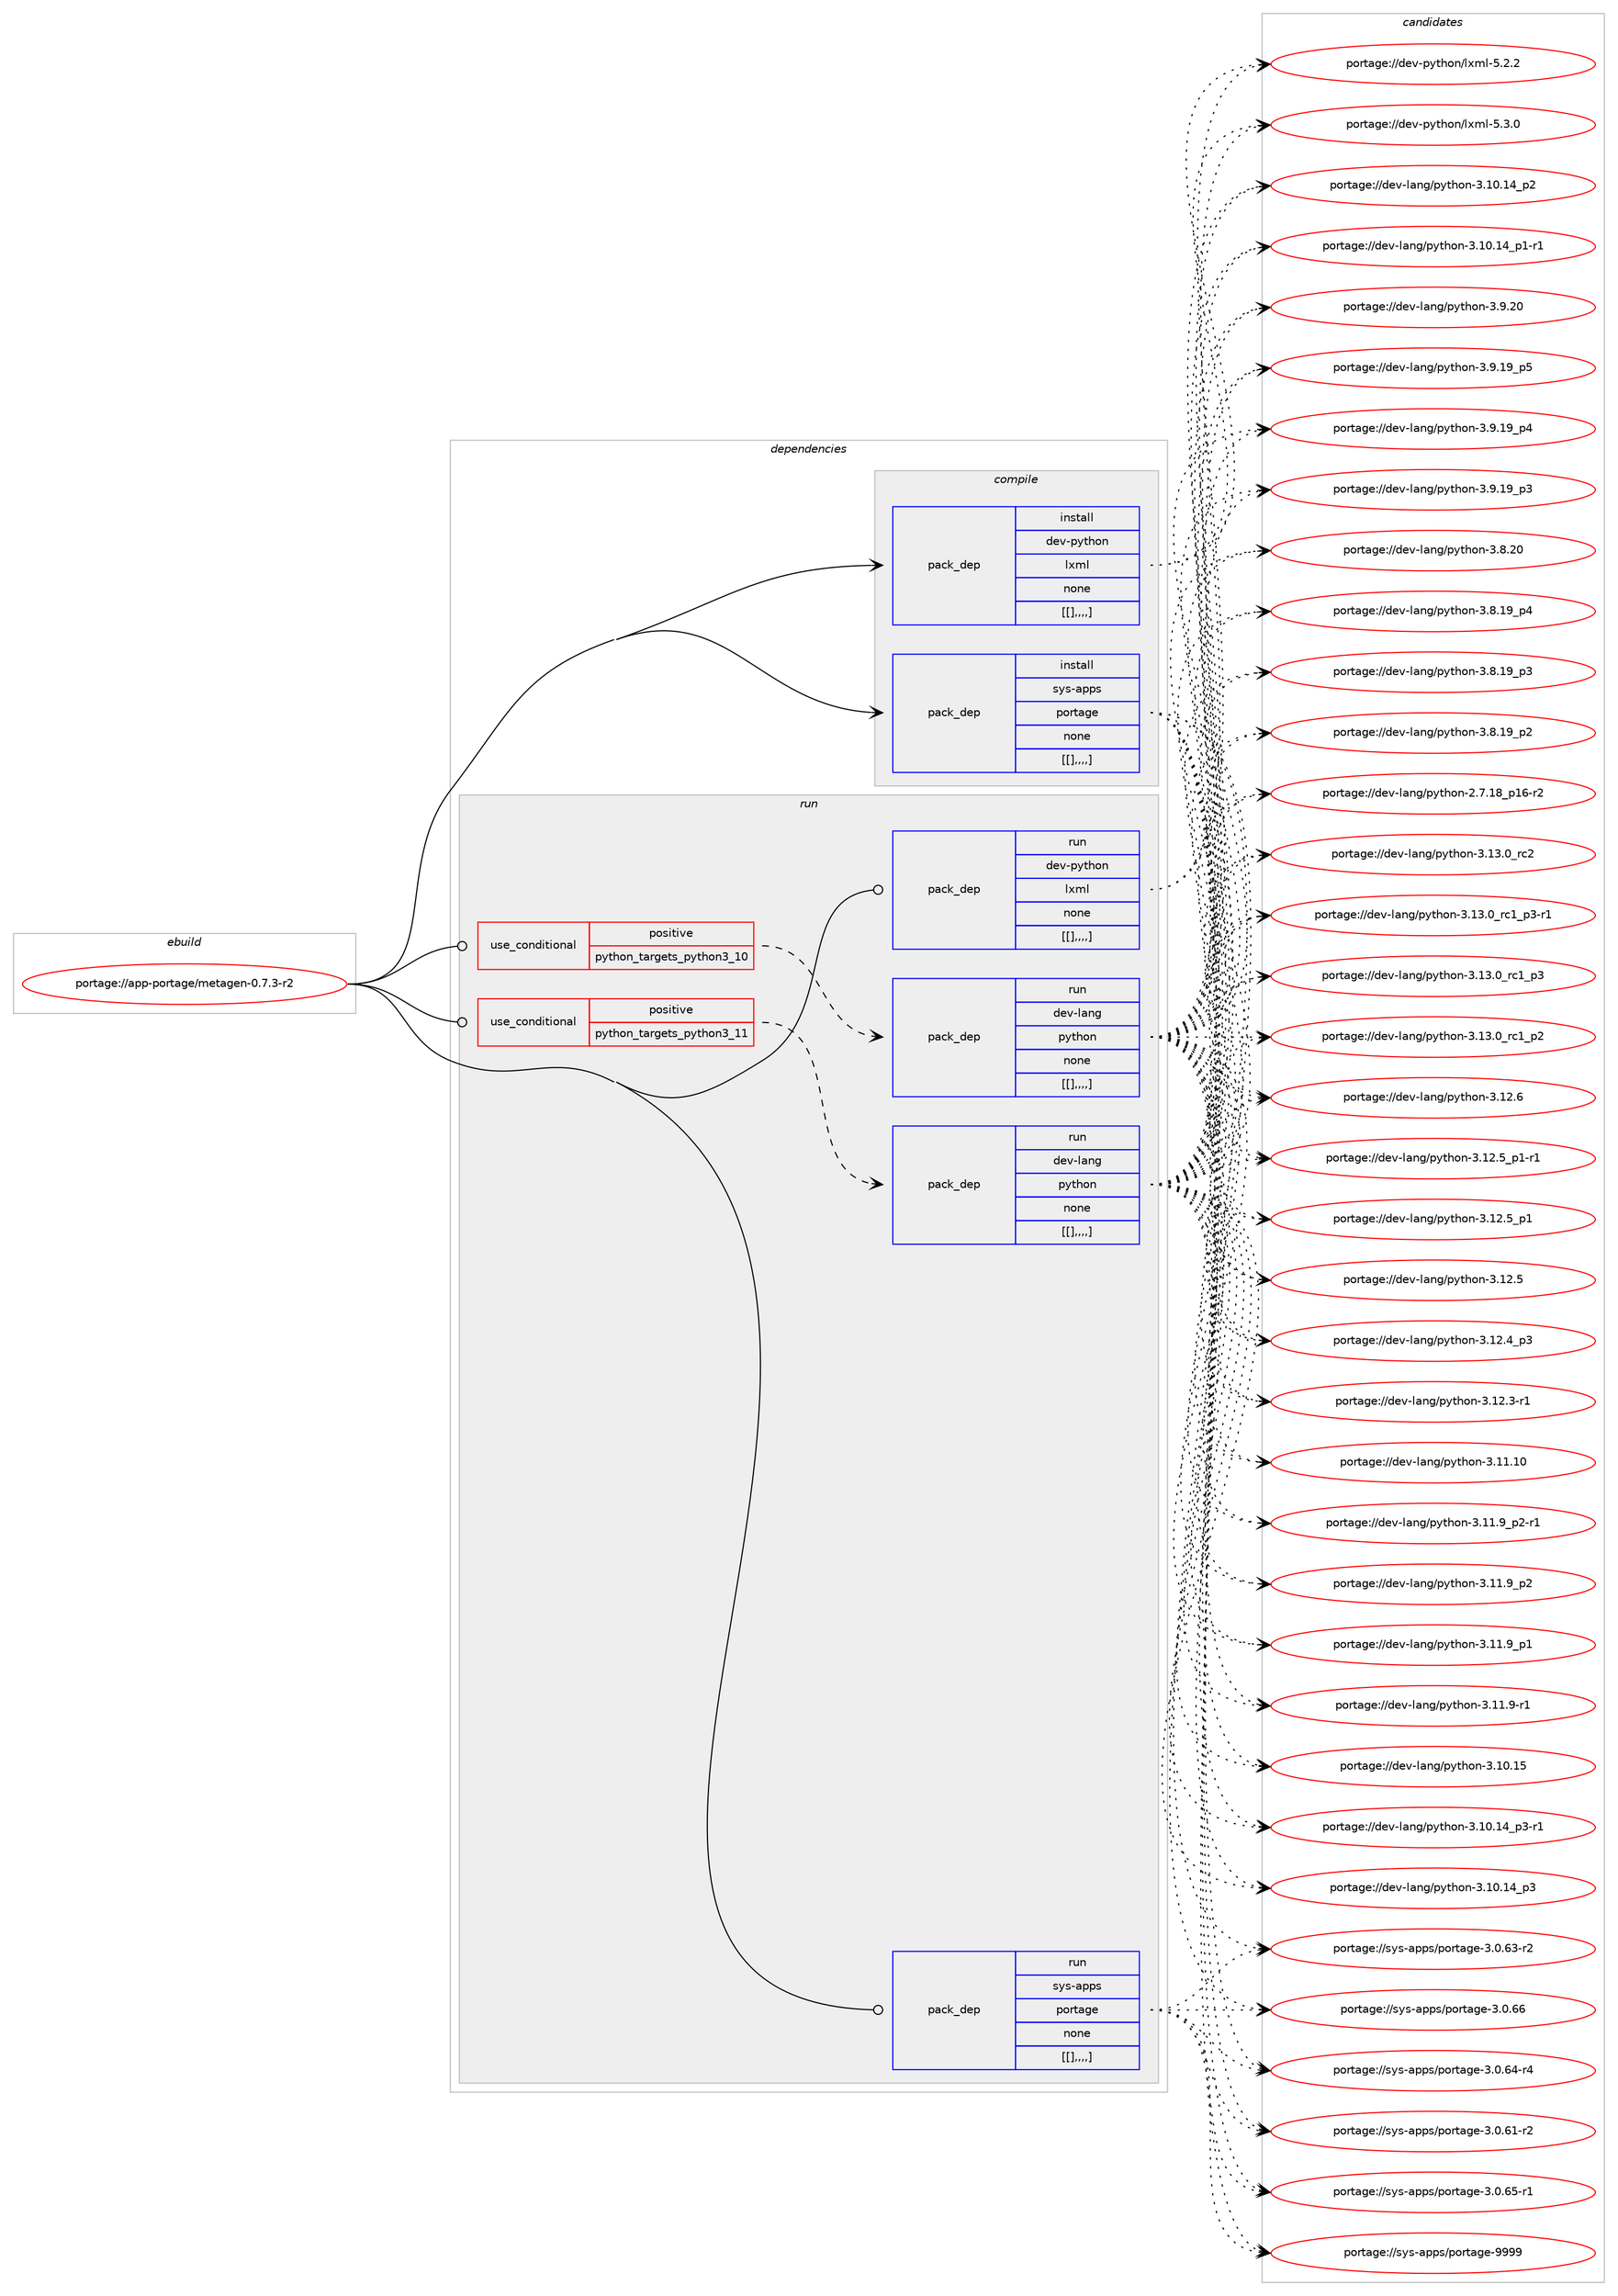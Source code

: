 digraph prolog {

# *************
# Graph options
# *************

newrank=true;
concentrate=true;
compound=true;
graph [rankdir=LR,fontname=Helvetica,fontsize=10,ranksep=1.5];#, ranksep=2.5, nodesep=0.2];
edge  [arrowhead=vee];
node  [fontname=Helvetica,fontsize=10];

# **********
# The ebuild
# **********

subgraph cluster_leftcol {
color=gray;
label=<<i>ebuild</i>>;
id [label="portage://app-portage/metagen-0.7.3-r2", color=red, width=4, href="../app-portage/metagen-0.7.3-r2.svg"];
}

# ****************
# The dependencies
# ****************

subgraph cluster_midcol {
color=gray;
label=<<i>dependencies</i>>;
subgraph cluster_compile {
fillcolor="#eeeeee";
style=filled;
label=<<i>compile</i>>;
subgraph pack36831 {
dependency51592 [label=<<TABLE BORDER="0" CELLBORDER="1" CELLSPACING="0" CELLPADDING="4" WIDTH="220"><TR><TD ROWSPAN="6" CELLPADDING="30">pack_dep</TD></TR><TR><TD WIDTH="110">install</TD></TR><TR><TD>dev-python</TD></TR><TR><TD>lxml</TD></TR><TR><TD>none</TD></TR><TR><TD>[[],,,,]</TD></TR></TABLE>>, shape=none, color=blue];
}
id:e -> dependency51592:w [weight=20,style="solid",arrowhead="vee"];
subgraph pack36832 {
dependency51593 [label=<<TABLE BORDER="0" CELLBORDER="1" CELLSPACING="0" CELLPADDING="4" WIDTH="220"><TR><TD ROWSPAN="6" CELLPADDING="30">pack_dep</TD></TR><TR><TD WIDTH="110">install</TD></TR><TR><TD>sys-apps</TD></TR><TR><TD>portage</TD></TR><TR><TD>none</TD></TR><TR><TD>[[],,,,]</TD></TR></TABLE>>, shape=none, color=blue];
}
id:e -> dependency51593:w [weight=20,style="solid",arrowhead="vee"];
}
subgraph cluster_compileandrun {
fillcolor="#eeeeee";
style=filled;
label=<<i>compile and run</i>>;
}
subgraph cluster_run {
fillcolor="#eeeeee";
style=filled;
label=<<i>run</i>>;
subgraph cond14295 {
dependency51594 [label=<<TABLE BORDER="0" CELLBORDER="1" CELLSPACING="0" CELLPADDING="4"><TR><TD ROWSPAN="3" CELLPADDING="10">use_conditional</TD></TR><TR><TD>positive</TD></TR><TR><TD>python_targets_python3_10</TD></TR></TABLE>>, shape=none, color=red];
subgraph pack36833 {
dependency51595 [label=<<TABLE BORDER="0" CELLBORDER="1" CELLSPACING="0" CELLPADDING="4" WIDTH="220"><TR><TD ROWSPAN="6" CELLPADDING="30">pack_dep</TD></TR><TR><TD WIDTH="110">run</TD></TR><TR><TD>dev-lang</TD></TR><TR><TD>python</TD></TR><TR><TD>none</TD></TR><TR><TD>[[],,,,]</TD></TR></TABLE>>, shape=none, color=blue];
}
dependency51594:e -> dependency51595:w [weight=20,style="dashed",arrowhead="vee"];
}
id:e -> dependency51594:w [weight=20,style="solid",arrowhead="odot"];
subgraph cond14296 {
dependency51596 [label=<<TABLE BORDER="0" CELLBORDER="1" CELLSPACING="0" CELLPADDING="4"><TR><TD ROWSPAN="3" CELLPADDING="10">use_conditional</TD></TR><TR><TD>positive</TD></TR><TR><TD>python_targets_python3_11</TD></TR></TABLE>>, shape=none, color=red];
subgraph pack36834 {
dependency51597 [label=<<TABLE BORDER="0" CELLBORDER="1" CELLSPACING="0" CELLPADDING="4" WIDTH="220"><TR><TD ROWSPAN="6" CELLPADDING="30">pack_dep</TD></TR><TR><TD WIDTH="110">run</TD></TR><TR><TD>dev-lang</TD></TR><TR><TD>python</TD></TR><TR><TD>none</TD></TR><TR><TD>[[],,,,]</TD></TR></TABLE>>, shape=none, color=blue];
}
dependency51596:e -> dependency51597:w [weight=20,style="dashed",arrowhead="vee"];
}
id:e -> dependency51596:w [weight=20,style="solid",arrowhead="odot"];
subgraph pack36835 {
dependency51598 [label=<<TABLE BORDER="0" CELLBORDER="1" CELLSPACING="0" CELLPADDING="4" WIDTH="220"><TR><TD ROWSPAN="6" CELLPADDING="30">pack_dep</TD></TR><TR><TD WIDTH="110">run</TD></TR><TR><TD>dev-python</TD></TR><TR><TD>lxml</TD></TR><TR><TD>none</TD></TR><TR><TD>[[],,,,]</TD></TR></TABLE>>, shape=none, color=blue];
}
id:e -> dependency51598:w [weight=20,style="solid",arrowhead="odot"];
subgraph pack36836 {
dependency51599 [label=<<TABLE BORDER="0" CELLBORDER="1" CELLSPACING="0" CELLPADDING="4" WIDTH="220"><TR><TD ROWSPAN="6" CELLPADDING="30">pack_dep</TD></TR><TR><TD WIDTH="110">run</TD></TR><TR><TD>sys-apps</TD></TR><TR><TD>portage</TD></TR><TR><TD>none</TD></TR><TR><TD>[[],,,,]</TD></TR></TABLE>>, shape=none, color=blue];
}
id:e -> dependency51599:w [weight=20,style="solid",arrowhead="odot"];
}
}

# **************
# The candidates
# **************

subgraph cluster_choices {
rank=same;
color=gray;
label=<<i>candidates</i>>;

subgraph choice36831 {
color=black;
nodesep=1;
choice1001011184511212111610411111047108120109108455346514648 [label="portage://dev-python/lxml-5.3.0", color=red, width=4,href="../dev-python/lxml-5.3.0.svg"];
choice1001011184511212111610411111047108120109108455346504650 [label="portage://dev-python/lxml-5.2.2", color=red, width=4,href="../dev-python/lxml-5.2.2.svg"];
dependency51592:e -> choice1001011184511212111610411111047108120109108455346514648:w [style=dotted,weight="100"];
dependency51592:e -> choice1001011184511212111610411111047108120109108455346504650:w [style=dotted,weight="100"];
}
subgraph choice36832 {
color=black;
nodesep=1;
choice115121115459711211211547112111114116971031014557575757 [label="portage://sys-apps/portage-9999", color=red, width=4,href="../sys-apps/portage-9999.svg"];
choice1151211154597112112115471121111141169710310145514648465454 [label="portage://sys-apps/portage-3.0.66", color=red, width=4,href="../sys-apps/portage-3.0.66.svg"];
choice11512111545971121121154711211111411697103101455146484654534511449 [label="portage://sys-apps/portage-3.0.65-r1", color=red, width=4,href="../sys-apps/portage-3.0.65-r1.svg"];
choice11512111545971121121154711211111411697103101455146484654524511452 [label="portage://sys-apps/portage-3.0.64-r4", color=red, width=4,href="../sys-apps/portage-3.0.64-r4.svg"];
choice11512111545971121121154711211111411697103101455146484654514511450 [label="portage://sys-apps/portage-3.0.63-r2", color=red, width=4,href="../sys-apps/portage-3.0.63-r2.svg"];
choice11512111545971121121154711211111411697103101455146484654494511450 [label="portage://sys-apps/portage-3.0.61-r2", color=red, width=4,href="../sys-apps/portage-3.0.61-r2.svg"];
dependency51593:e -> choice115121115459711211211547112111114116971031014557575757:w [style=dotted,weight="100"];
dependency51593:e -> choice1151211154597112112115471121111141169710310145514648465454:w [style=dotted,weight="100"];
dependency51593:e -> choice11512111545971121121154711211111411697103101455146484654534511449:w [style=dotted,weight="100"];
dependency51593:e -> choice11512111545971121121154711211111411697103101455146484654524511452:w [style=dotted,weight="100"];
dependency51593:e -> choice11512111545971121121154711211111411697103101455146484654514511450:w [style=dotted,weight="100"];
dependency51593:e -> choice11512111545971121121154711211111411697103101455146484654494511450:w [style=dotted,weight="100"];
}
subgraph choice36833 {
color=black;
nodesep=1;
choice10010111845108971101034711212111610411111045514649514648951149950 [label="portage://dev-lang/python-3.13.0_rc2", color=red, width=4,href="../dev-lang/python-3.13.0_rc2.svg"];
choice1001011184510897110103471121211161041111104551464951464895114994995112514511449 [label="portage://dev-lang/python-3.13.0_rc1_p3-r1", color=red, width=4,href="../dev-lang/python-3.13.0_rc1_p3-r1.svg"];
choice100101118451089711010347112121116104111110455146495146489511499499511251 [label="portage://dev-lang/python-3.13.0_rc1_p3", color=red, width=4,href="../dev-lang/python-3.13.0_rc1_p3.svg"];
choice100101118451089711010347112121116104111110455146495146489511499499511250 [label="portage://dev-lang/python-3.13.0_rc1_p2", color=red, width=4,href="../dev-lang/python-3.13.0_rc1_p2.svg"];
choice10010111845108971101034711212111610411111045514649504654 [label="portage://dev-lang/python-3.12.6", color=red, width=4,href="../dev-lang/python-3.12.6.svg"];
choice1001011184510897110103471121211161041111104551464950465395112494511449 [label="portage://dev-lang/python-3.12.5_p1-r1", color=red, width=4,href="../dev-lang/python-3.12.5_p1-r1.svg"];
choice100101118451089711010347112121116104111110455146495046539511249 [label="portage://dev-lang/python-3.12.5_p1", color=red, width=4,href="../dev-lang/python-3.12.5_p1.svg"];
choice10010111845108971101034711212111610411111045514649504653 [label="portage://dev-lang/python-3.12.5", color=red, width=4,href="../dev-lang/python-3.12.5.svg"];
choice100101118451089711010347112121116104111110455146495046529511251 [label="portage://dev-lang/python-3.12.4_p3", color=red, width=4,href="../dev-lang/python-3.12.4_p3.svg"];
choice100101118451089711010347112121116104111110455146495046514511449 [label="portage://dev-lang/python-3.12.3-r1", color=red, width=4,href="../dev-lang/python-3.12.3-r1.svg"];
choice1001011184510897110103471121211161041111104551464949464948 [label="portage://dev-lang/python-3.11.10", color=red, width=4,href="../dev-lang/python-3.11.10.svg"];
choice1001011184510897110103471121211161041111104551464949465795112504511449 [label="portage://dev-lang/python-3.11.9_p2-r1", color=red, width=4,href="../dev-lang/python-3.11.9_p2-r1.svg"];
choice100101118451089711010347112121116104111110455146494946579511250 [label="portage://dev-lang/python-3.11.9_p2", color=red, width=4,href="../dev-lang/python-3.11.9_p2.svg"];
choice100101118451089711010347112121116104111110455146494946579511249 [label="portage://dev-lang/python-3.11.9_p1", color=red, width=4,href="../dev-lang/python-3.11.9_p1.svg"];
choice100101118451089711010347112121116104111110455146494946574511449 [label="portage://dev-lang/python-3.11.9-r1", color=red, width=4,href="../dev-lang/python-3.11.9-r1.svg"];
choice1001011184510897110103471121211161041111104551464948464953 [label="portage://dev-lang/python-3.10.15", color=red, width=4,href="../dev-lang/python-3.10.15.svg"];
choice100101118451089711010347112121116104111110455146494846495295112514511449 [label="portage://dev-lang/python-3.10.14_p3-r1", color=red, width=4,href="../dev-lang/python-3.10.14_p3-r1.svg"];
choice10010111845108971101034711212111610411111045514649484649529511251 [label="portage://dev-lang/python-3.10.14_p3", color=red, width=4,href="../dev-lang/python-3.10.14_p3.svg"];
choice10010111845108971101034711212111610411111045514649484649529511250 [label="portage://dev-lang/python-3.10.14_p2", color=red, width=4,href="../dev-lang/python-3.10.14_p2.svg"];
choice100101118451089711010347112121116104111110455146494846495295112494511449 [label="portage://dev-lang/python-3.10.14_p1-r1", color=red, width=4,href="../dev-lang/python-3.10.14_p1-r1.svg"];
choice10010111845108971101034711212111610411111045514657465048 [label="portage://dev-lang/python-3.9.20", color=red, width=4,href="../dev-lang/python-3.9.20.svg"];
choice100101118451089711010347112121116104111110455146574649579511253 [label="portage://dev-lang/python-3.9.19_p5", color=red, width=4,href="../dev-lang/python-3.9.19_p5.svg"];
choice100101118451089711010347112121116104111110455146574649579511252 [label="portage://dev-lang/python-3.9.19_p4", color=red, width=4,href="../dev-lang/python-3.9.19_p4.svg"];
choice100101118451089711010347112121116104111110455146574649579511251 [label="portage://dev-lang/python-3.9.19_p3", color=red, width=4,href="../dev-lang/python-3.9.19_p3.svg"];
choice10010111845108971101034711212111610411111045514656465048 [label="portage://dev-lang/python-3.8.20", color=red, width=4,href="../dev-lang/python-3.8.20.svg"];
choice100101118451089711010347112121116104111110455146564649579511252 [label="portage://dev-lang/python-3.8.19_p4", color=red, width=4,href="../dev-lang/python-3.8.19_p4.svg"];
choice100101118451089711010347112121116104111110455146564649579511251 [label="portage://dev-lang/python-3.8.19_p3", color=red, width=4,href="../dev-lang/python-3.8.19_p3.svg"];
choice100101118451089711010347112121116104111110455146564649579511250 [label="portage://dev-lang/python-3.8.19_p2", color=red, width=4,href="../dev-lang/python-3.8.19_p2.svg"];
choice100101118451089711010347112121116104111110455046554649569511249544511450 [label="portage://dev-lang/python-2.7.18_p16-r2", color=red, width=4,href="../dev-lang/python-2.7.18_p16-r2.svg"];
dependency51595:e -> choice10010111845108971101034711212111610411111045514649514648951149950:w [style=dotted,weight="100"];
dependency51595:e -> choice1001011184510897110103471121211161041111104551464951464895114994995112514511449:w [style=dotted,weight="100"];
dependency51595:e -> choice100101118451089711010347112121116104111110455146495146489511499499511251:w [style=dotted,weight="100"];
dependency51595:e -> choice100101118451089711010347112121116104111110455146495146489511499499511250:w [style=dotted,weight="100"];
dependency51595:e -> choice10010111845108971101034711212111610411111045514649504654:w [style=dotted,weight="100"];
dependency51595:e -> choice1001011184510897110103471121211161041111104551464950465395112494511449:w [style=dotted,weight="100"];
dependency51595:e -> choice100101118451089711010347112121116104111110455146495046539511249:w [style=dotted,weight="100"];
dependency51595:e -> choice10010111845108971101034711212111610411111045514649504653:w [style=dotted,weight="100"];
dependency51595:e -> choice100101118451089711010347112121116104111110455146495046529511251:w [style=dotted,weight="100"];
dependency51595:e -> choice100101118451089711010347112121116104111110455146495046514511449:w [style=dotted,weight="100"];
dependency51595:e -> choice1001011184510897110103471121211161041111104551464949464948:w [style=dotted,weight="100"];
dependency51595:e -> choice1001011184510897110103471121211161041111104551464949465795112504511449:w [style=dotted,weight="100"];
dependency51595:e -> choice100101118451089711010347112121116104111110455146494946579511250:w [style=dotted,weight="100"];
dependency51595:e -> choice100101118451089711010347112121116104111110455146494946579511249:w [style=dotted,weight="100"];
dependency51595:e -> choice100101118451089711010347112121116104111110455146494946574511449:w [style=dotted,weight="100"];
dependency51595:e -> choice1001011184510897110103471121211161041111104551464948464953:w [style=dotted,weight="100"];
dependency51595:e -> choice100101118451089711010347112121116104111110455146494846495295112514511449:w [style=dotted,weight="100"];
dependency51595:e -> choice10010111845108971101034711212111610411111045514649484649529511251:w [style=dotted,weight="100"];
dependency51595:e -> choice10010111845108971101034711212111610411111045514649484649529511250:w [style=dotted,weight="100"];
dependency51595:e -> choice100101118451089711010347112121116104111110455146494846495295112494511449:w [style=dotted,weight="100"];
dependency51595:e -> choice10010111845108971101034711212111610411111045514657465048:w [style=dotted,weight="100"];
dependency51595:e -> choice100101118451089711010347112121116104111110455146574649579511253:w [style=dotted,weight="100"];
dependency51595:e -> choice100101118451089711010347112121116104111110455146574649579511252:w [style=dotted,weight="100"];
dependency51595:e -> choice100101118451089711010347112121116104111110455146574649579511251:w [style=dotted,weight="100"];
dependency51595:e -> choice10010111845108971101034711212111610411111045514656465048:w [style=dotted,weight="100"];
dependency51595:e -> choice100101118451089711010347112121116104111110455146564649579511252:w [style=dotted,weight="100"];
dependency51595:e -> choice100101118451089711010347112121116104111110455146564649579511251:w [style=dotted,weight="100"];
dependency51595:e -> choice100101118451089711010347112121116104111110455146564649579511250:w [style=dotted,weight="100"];
dependency51595:e -> choice100101118451089711010347112121116104111110455046554649569511249544511450:w [style=dotted,weight="100"];
}
subgraph choice36834 {
color=black;
nodesep=1;
choice10010111845108971101034711212111610411111045514649514648951149950 [label="portage://dev-lang/python-3.13.0_rc2", color=red, width=4,href="../dev-lang/python-3.13.0_rc2.svg"];
choice1001011184510897110103471121211161041111104551464951464895114994995112514511449 [label="portage://dev-lang/python-3.13.0_rc1_p3-r1", color=red, width=4,href="../dev-lang/python-3.13.0_rc1_p3-r1.svg"];
choice100101118451089711010347112121116104111110455146495146489511499499511251 [label="portage://dev-lang/python-3.13.0_rc1_p3", color=red, width=4,href="../dev-lang/python-3.13.0_rc1_p3.svg"];
choice100101118451089711010347112121116104111110455146495146489511499499511250 [label="portage://dev-lang/python-3.13.0_rc1_p2", color=red, width=4,href="../dev-lang/python-3.13.0_rc1_p2.svg"];
choice10010111845108971101034711212111610411111045514649504654 [label="portage://dev-lang/python-3.12.6", color=red, width=4,href="../dev-lang/python-3.12.6.svg"];
choice1001011184510897110103471121211161041111104551464950465395112494511449 [label="portage://dev-lang/python-3.12.5_p1-r1", color=red, width=4,href="../dev-lang/python-3.12.5_p1-r1.svg"];
choice100101118451089711010347112121116104111110455146495046539511249 [label="portage://dev-lang/python-3.12.5_p1", color=red, width=4,href="../dev-lang/python-3.12.5_p1.svg"];
choice10010111845108971101034711212111610411111045514649504653 [label="portage://dev-lang/python-3.12.5", color=red, width=4,href="../dev-lang/python-3.12.5.svg"];
choice100101118451089711010347112121116104111110455146495046529511251 [label="portage://dev-lang/python-3.12.4_p3", color=red, width=4,href="../dev-lang/python-3.12.4_p3.svg"];
choice100101118451089711010347112121116104111110455146495046514511449 [label="portage://dev-lang/python-3.12.3-r1", color=red, width=4,href="../dev-lang/python-3.12.3-r1.svg"];
choice1001011184510897110103471121211161041111104551464949464948 [label="portage://dev-lang/python-3.11.10", color=red, width=4,href="../dev-lang/python-3.11.10.svg"];
choice1001011184510897110103471121211161041111104551464949465795112504511449 [label="portage://dev-lang/python-3.11.9_p2-r1", color=red, width=4,href="../dev-lang/python-3.11.9_p2-r1.svg"];
choice100101118451089711010347112121116104111110455146494946579511250 [label="portage://dev-lang/python-3.11.9_p2", color=red, width=4,href="../dev-lang/python-3.11.9_p2.svg"];
choice100101118451089711010347112121116104111110455146494946579511249 [label="portage://dev-lang/python-3.11.9_p1", color=red, width=4,href="../dev-lang/python-3.11.9_p1.svg"];
choice100101118451089711010347112121116104111110455146494946574511449 [label="portage://dev-lang/python-3.11.9-r1", color=red, width=4,href="../dev-lang/python-3.11.9-r1.svg"];
choice1001011184510897110103471121211161041111104551464948464953 [label="portage://dev-lang/python-3.10.15", color=red, width=4,href="../dev-lang/python-3.10.15.svg"];
choice100101118451089711010347112121116104111110455146494846495295112514511449 [label="portage://dev-lang/python-3.10.14_p3-r1", color=red, width=4,href="../dev-lang/python-3.10.14_p3-r1.svg"];
choice10010111845108971101034711212111610411111045514649484649529511251 [label="portage://dev-lang/python-3.10.14_p3", color=red, width=4,href="../dev-lang/python-3.10.14_p3.svg"];
choice10010111845108971101034711212111610411111045514649484649529511250 [label="portage://dev-lang/python-3.10.14_p2", color=red, width=4,href="../dev-lang/python-3.10.14_p2.svg"];
choice100101118451089711010347112121116104111110455146494846495295112494511449 [label="portage://dev-lang/python-3.10.14_p1-r1", color=red, width=4,href="../dev-lang/python-3.10.14_p1-r1.svg"];
choice10010111845108971101034711212111610411111045514657465048 [label="portage://dev-lang/python-3.9.20", color=red, width=4,href="../dev-lang/python-3.9.20.svg"];
choice100101118451089711010347112121116104111110455146574649579511253 [label="portage://dev-lang/python-3.9.19_p5", color=red, width=4,href="../dev-lang/python-3.9.19_p5.svg"];
choice100101118451089711010347112121116104111110455146574649579511252 [label="portage://dev-lang/python-3.9.19_p4", color=red, width=4,href="../dev-lang/python-3.9.19_p4.svg"];
choice100101118451089711010347112121116104111110455146574649579511251 [label="portage://dev-lang/python-3.9.19_p3", color=red, width=4,href="../dev-lang/python-3.9.19_p3.svg"];
choice10010111845108971101034711212111610411111045514656465048 [label="portage://dev-lang/python-3.8.20", color=red, width=4,href="../dev-lang/python-3.8.20.svg"];
choice100101118451089711010347112121116104111110455146564649579511252 [label="portage://dev-lang/python-3.8.19_p4", color=red, width=4,href="../dev-lang/python-3.8.19_p4.svg"];
choice100101118451089711010347112121116104111110455146564649579511251 [label="portage://dev-lang/python-3.8.19_p3", color=red, width=4,href="../dev-lang/python-3.8.19_p3.svg"];
choice100101118451089711010347112121116104111110455146564649579511250 [label="portage://dev-lang/python-3.8.19_p2", color=red, width=4,href="../dev-lang/python-3.8.19_p2.svg"];
choice100101118451089711010347112121116104111110455046554649569511249544511450 [label="portage://dev-lang/python-2.7.18_p16-r2", color=red, width=4,href="../dev-lang/python-2.7.18_p16-r2.svg"];
dependency51597:e -> choice10010111845108971101034711212111610411111045514649514648951149950:w [style=dotted,weight="100"];
dependency51597:e -> choice1001011184510897110103471121211161041111104551464951464895114994995112514511449:w [style=dotted,weight="100"];
dependency51597:e -> choice100101118451089711010347112121116104111110455146495146489511499499511251:w [style=dotted,weight="100"];
dependency51597:e -> choice100101118451089711010347112121116104111110455146495146489511499499511250:w [style=dotted,weight="100"];
dependency51597:e -> choice10010111845108971101034711212111610411111045514649504654:w [style=dotted,weight="100"];
dependency51597:e -> choice1001011184510897110103471121211161041111104551464950465395112494511449:w [style=dotted,weight="100"];
dependency51597:e -> choice100101118451089711010347112121116104111110455146495046539511249:w [style=dotted,weight="100"];
dependency51597:e -> choice10010111845108971101034711212111610411111045514649504653:w [style=dotted,weight="100"];
dependency51597:e -> choice100101118451089711010347112121116104111110455146495046529511251:w [style=dotted,weight="100"];
dependency51597:e -> choice100101118451089711010347112121116104111110455146495046514511449:w [style=dotted,weight="100"];
dependency51597:e -> choice1001011184510897110103471121211161041111104551464949464948:w [style=dotted,weight="100"];
dependency51597:e -> choice1001011184510897110103471121211161041111104551464949465795112504511449:w [style=dotted,weight="100"];
dependency51597:e -> choice100101118451089711010347112121116104111110455146494946579511250:w [style=dotted,weight="100"];
dependency51597:e -> choice100101118451089711010347112121116104111110455146494946579511249:w [style=dotted,weight="100"];
dependency51597:e -> choice100101118451089711010347112121116104111110455146494946574511449:w [style=dotted,weight="100"];
dependency51597:e -> choice1001011184510897110103471121211161041111104551464948464953:w [style=dotted,weight="100"];
dependency51597:e -> choice100101118451089711010347112121116104111110455146494846495295112514511449:w [style=dotted,weight="100"];
dependency51597:e -> choice10010111845108971101034711212111610411111045514649484649529511251:w [style=dotted,weight="100"];
dependency51597:e -> choice10010111845108971101034711212111610411111045514649484649529511250:w [style=dotted,weight="100"];
dependency51597:e -> choice100101118451089711010347112121116104111110455146494846495295112494511449:w [style=dotted,weight="100"];
dependency51597:e -> choice10010111845108971101034711212111610411111045514657465048:w [style=dotted,weight="100"];
dependency51597:e -> choice100101118451089711010347112121116104111110455146574649579511253:w [style=dotted,weight="100"];
dependency51597:e -> choice100101118451089711010347112121116104111110455146574649579511252:w [style=dotted,weight="100"];
dependency51597:e -> choice100101118451089711010347112121116104111110455146574649579511251:w [style=dotted,weight="100"];
dependency51597:e -> choice10010111845108971101034711212111610411111045514656465048:w [style=dotted,weight="100"];
dependency51597:e -> choice100101118451089711010347112121116104111110455146564649579511252:w [style=dotted,weight="100"];
dependency51597:e -> choice100101118451089711010347112121116104111110455146564649579511251:w [style=dotted,weight="100"];
dependency51597:e -> choice100101118451089711010347112121116104111110455146564649579511250:w [style=dotted,weight="100"];
dependency51597:e -> choice100101118451089711010347112121116104111110455046554649569511249544511450:w [style=dotted,weight="100"];
}
subgraph choice36835 {
color=black;
nodesep=1;
choice1001011184511212111610411111047108120109108455346514648 [label="portage://dev-python/lxml-5.3.0", color=red, width=4,href="../dev-python/lxml-5.3.0.svg"];
choice1001011184511212111610411111047108120109108455346504650 [label="portage://dev-python/lxml-5.2.2", color=red, width=4,href="../dev-python/lxml-5.2.2.svg"];
dependency51598:e -> choice1001011184511212111610411111047108120109108455346514648:w [style=dotted,weight="100"];
dependency51598:e -> choice1001011184511212111610411111047108120109108455346504650:w [style=dotted,weight="100"];
}
subgraph choice36836 {
color=black;
nodesep=1;
choice115121115459711211211547112111114116971031014557575757 [label="portage://sys-apps/portage-9999", color=red, width=4,href="../sys-apps/portage-9999.svg"];
choice1151211154597112112115471121111141169710310145514648465454 [label="portage://sys-apps/portage-3.0.66", color=red, width=4,href="../sys-apps/portage-3.0.66.svg"];
choice11512111545971121121154711211111411697103101455146484654534511449 [label="portage://sys-apps/portage-3.0.65-r1", color=red, width=4,href="../sys-apps/portage-3.0.65-r1.svg"];
choice11512111545971121121154711211111411697103101455146484654524511452 [label="portage://sys-apps/portage-3.0.64-r4", color=red, width=4,href="../sys-apps/portage-3.0.64-r4.svg"];
choice11512111545971121121154711211111411697103101455146484654514511450 [label="portage://sys-apps/portage-3.0.63-r2", color=red, width=4,href="../sys-apps/portage-3.0.63-r2.svg"];
choice11512111545971121121154711211111411697103101455146484654494511450 [label="portage://sys-apps/portage-3.0.61-r2", color=red, width=4,href="../sys-apps/portage-3.0.61-r2.svg"];
dependency51599:e -> choice115121115459711211211547112111114116971031014557575757:w [style=dotted,weight="100"];
dependency51599:e -> choice1151211154597112112115471121111141169710310145514648465454:w [style=dotted,weight="100"];
dependency51599:e -> choice11512111545971121121154711211111411697103101455146484654534511449:w [style=dotted,weight="100"];
dependency51599:e -> choice11512111545971121121154711211111411697103101455146484654524511452:w [style=dotted,weight="100"];
dependency51599:e -> choice11512111545971121121154711211111411697103101455146484654514511450:w [style=dotted,weight="100"];
dependency51599:e -> choice11512111545971121121154711211111411697103101455146484654494511450:w [style=dotted,weight="100"];
}
}

}
